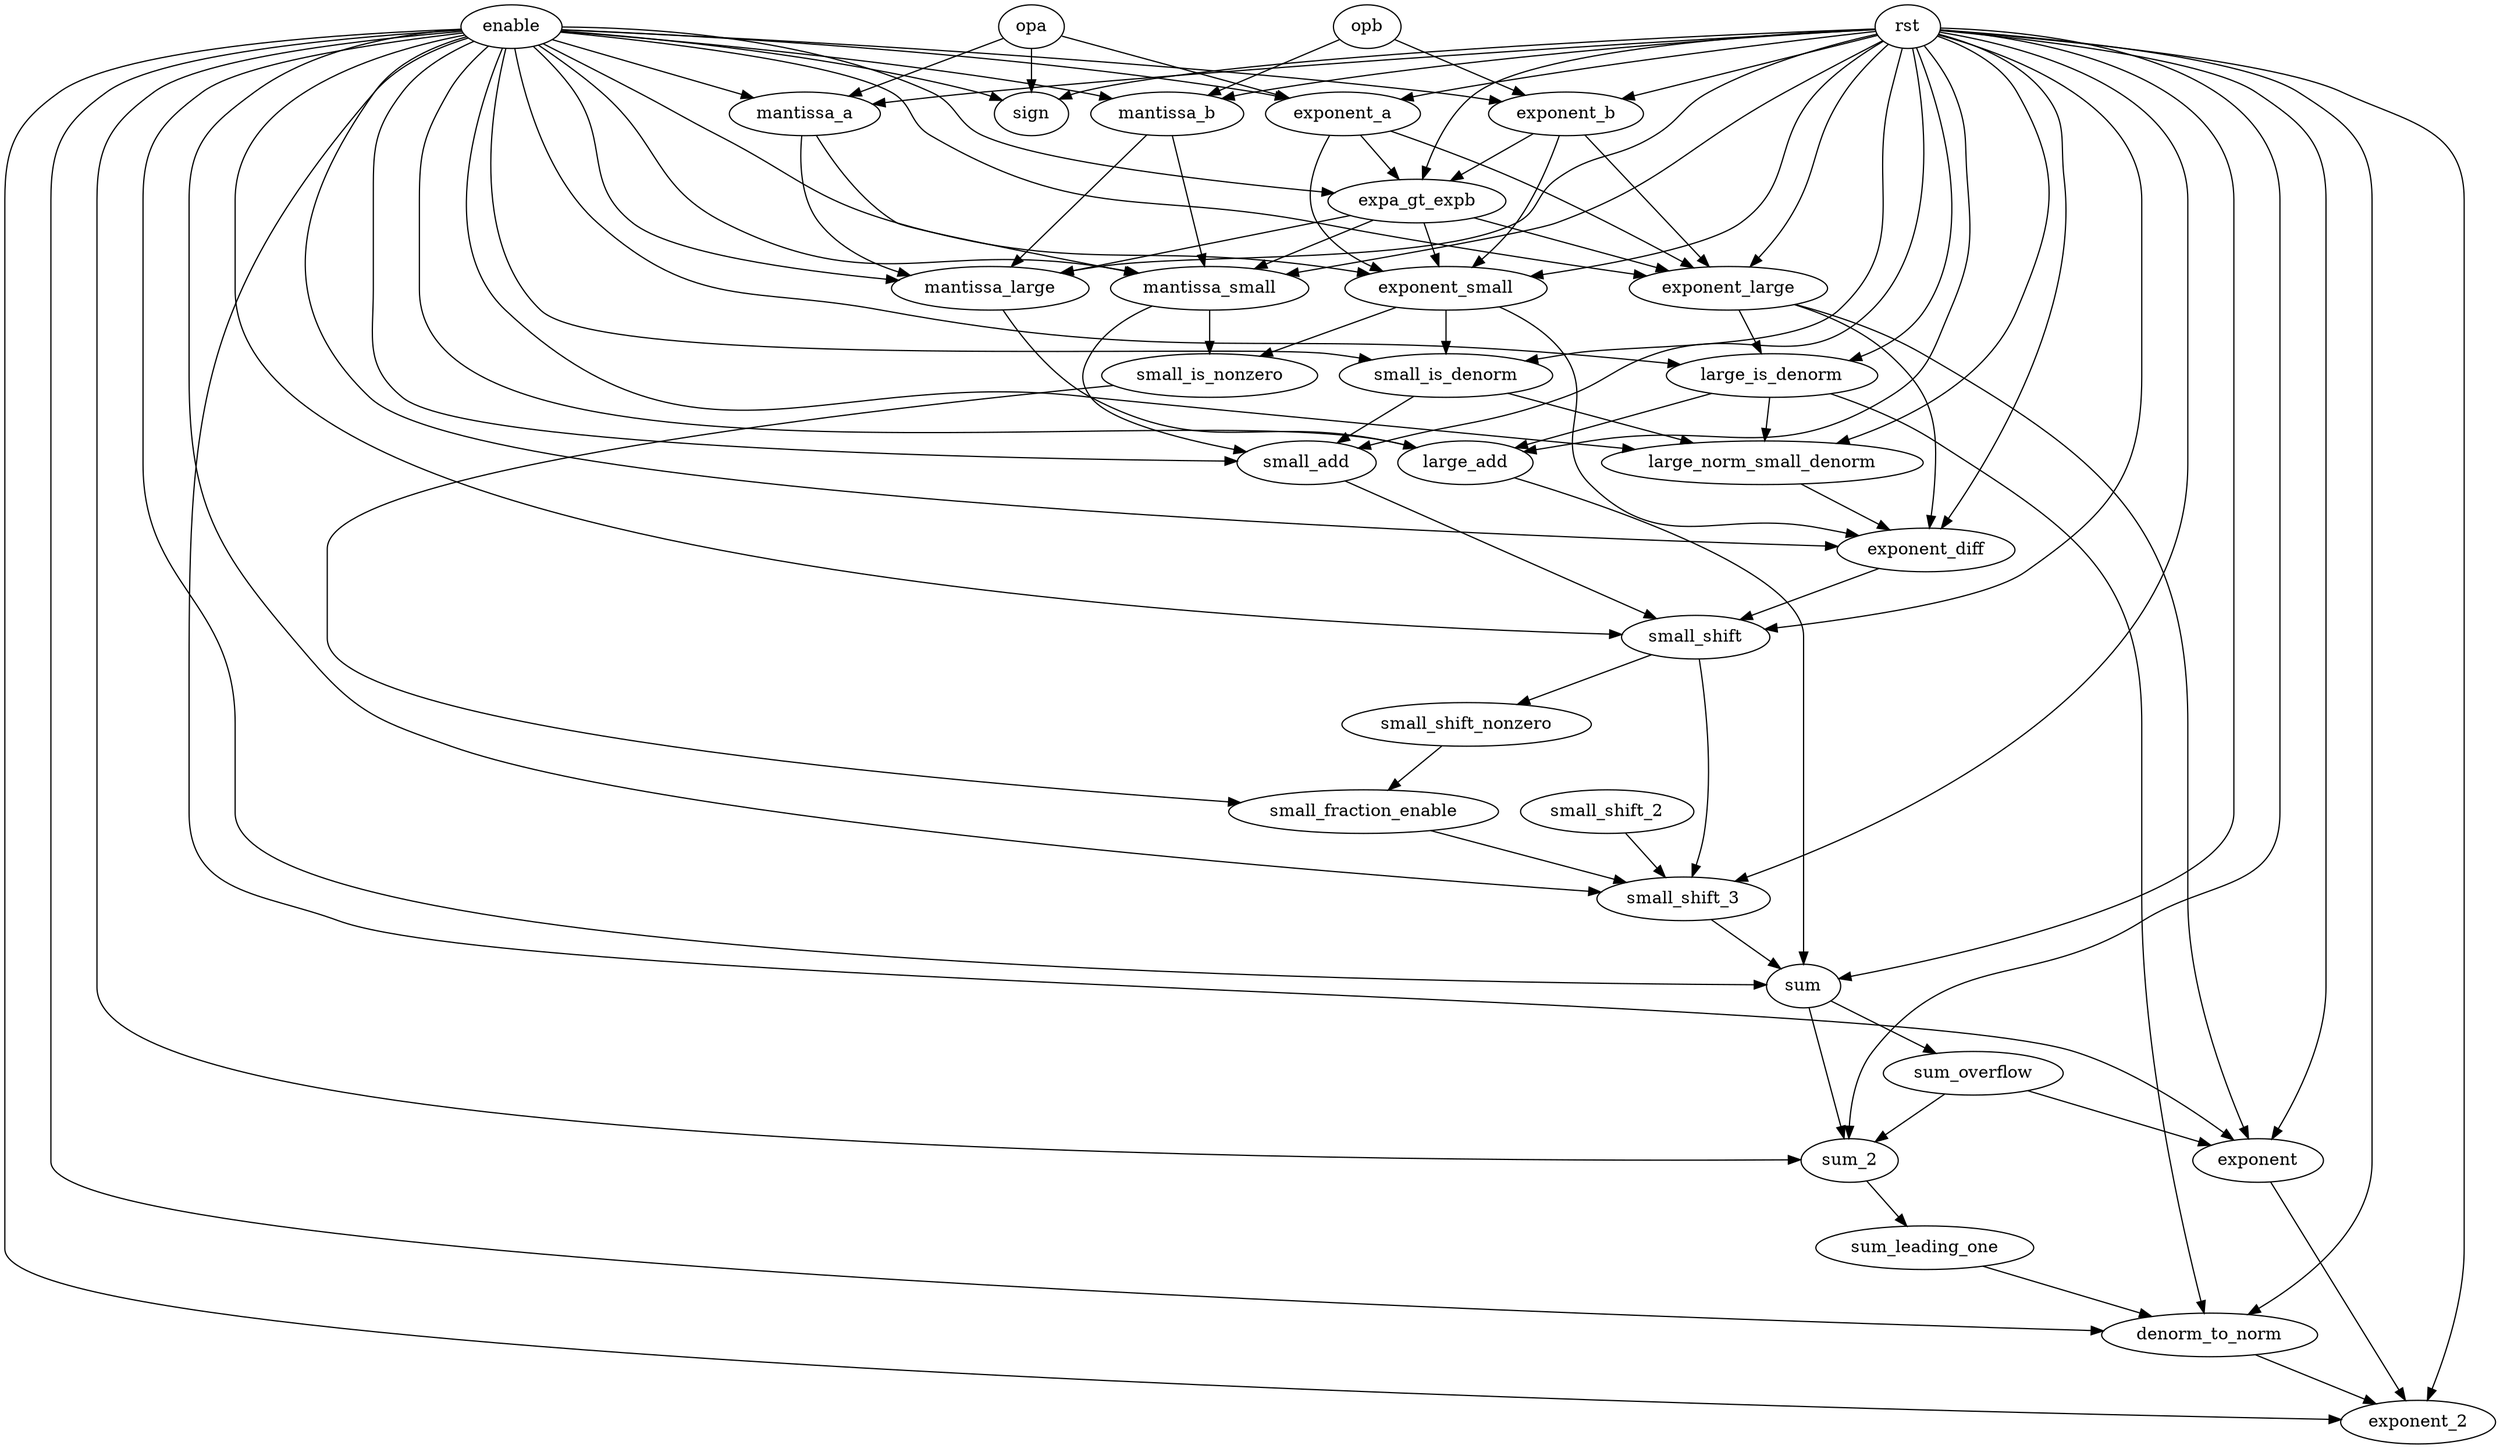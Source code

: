 strict digraph "" {
	exponent_diff -> small_shift	 [weight=1.0];
	mantissa_large -> large_add	 [weight=1.0];
	sum_2 -> sum_leading_one	 [weight=1.0];
	large_is_denorm -> large_norm_small_denorm	 [weight=1.0];
	large_is_denorm -> denorm_to_norm	 [weight=1.0];
	large_is_denorm -> large_add	 [weight=1.0];
	sum_leading_one -> denorm_to_norm	 [weight=1.0];
	exponent_b -> exponent_large	 [weight=1.0];
	exponent_b -> exponent_small	 [weight=1.0];
	exponent_b -> expa_gt_expb	 [weight=1.0];
	sum_overflow -> sum_2	 [weight=1.0];
	sum_overflow -> exponent	 [weight=1.0];
	exponent_large -> exponent_diff	 [weight=1.0];
	exponent_large -> large_is_denorm	 [weight=1.0];
	exponent_large -> exponent	 [weight=1.0];
	exponent -> exponent_2	 [weight=1.0];
	small_shift_2 -> small_shift_3	 [weight=1.0];
	small_shift_3 -> sum	 [weight=1.0];
	sum -> sum_2	 [weight=1.0];
	sum -> sum_overflow	 [weight=1.0];
	exponent_small -> exponent_diff	 [weight=1.0];
	exponent_small -> small_is_nonzero	 [weight=1.0];
	exponent_small -> small_is_denorm	 [weight=1.0];
	small_add -> small_shift	 [weight=1.0];
	enable -> exponent_diff	 [weight=1.0];
	enable -> mantissa_large	 [weight=1.0];
	enable -> sign	 [weight=1.0];
	enable -> sum_2	 [weight=1.0];
	enable -> large_is_denorm	 [weight=1.0];
	enable -> exponent_b	 [weight=1.0];
	enable -> exponent_large	 [weight=1.0];
	enable -> exponent	 [weight=1.0];
	enable -> small_shift_3	 [weight=1.0];
	enable -> sum	 [weight=1.0];
	enable -> exponent_small	 [weight=1.0];
	enable -> small_add	 [weight=1.0];
	enable -> large_norm_small_denorm	 [weight=1.0];
	enable -> exponent_a	 [weight=1.0];
	enable -> denorm_to_norm	 [weight=1.0];
	enable -> mantissa_small	 [weight=1.0];
	enable -> small_shift	 [weight=1.0];
	enable -> exponent_2	 [weight=1.0];
	enable -> small_is_denorm	 [weight=1.0];
	enable -> mantissa_b	 [weight=1.0];
	enable -> mantissa_a	 [weight=1.0];
	enable -> large_add	 [weight=1.0];
	enable -> expa_gt_expb	 [weight=1.0];
	small_fraction_enable -> small_shift_3	 [weight=1.0];
	large_norm_small_denorm -> exponent_diff	 [weight=1.0];
	small_is_nonzero -> small_fraction_enable	 [weight=1.0];
	exponent_a -> exponent_large	 [weight=1.0];
	exponent_a -> exponent_small	 [weight=1.0];
	exponent_a -> expa_gt_expb	 [weight=1.0];
	small_shift_nonzero -> small_fraction_enable	 [weight=1.0];
	opb -> exponent_b	 [weight=1.0];
	opb -> mantissa_b	 [weight=1.0];
	rst -> exponent_diff	 [weight=2.0];
	rst -> mantissa_large	 [weight=2.0];
	rst -> sign	 [weight=2.0];
	rst -> sum_2	 [weight=2.0];
	rst -> large_is_denorm	 [weight=2.0];
	rst -> exponent_b	 [weight=2.0];
	rst -> exponent_large	 [weight=2.0];
	rst -> exponent	 [weight=2.0];
	rst -> small_shift_3	 [weight=2.0];
	rst -> sum	 [weight=2.0];
	rst -> exponent_small	 [weight=2.0];
	rst -> small_add	 [weight=2.0];
	rst -> large_norm_small_denorm	 [weight=2.0];
	rst -> exponent_a	 [weight=2.0];
	rst -> denorm_to_norm	 [weight=2.0];
	rst -> mantissa_small	 [weight=2.0];
	rst -> small_shift	 [weight=2.0];
	rst -> exponent_2	 [weight=2.0];
	rst -> small_is_denorm	 [weight=2.0];
	rst -> mantissa_b	 [weight=2.0];
	rst -> mantissa_a	 [weight=2.0];
	rst -> large_add	 [weight=2.0];
	rst -> expa_gt_expb	 [weight=2.0];
	denorm_to_norm -> exponent_2	 [weight=1.0];
	mantissa_small -> small_add	 [weight=1.0];
	mantissa_small -> small_is_nonzero	 [weight=1.0];
	small_shift -> small_shift_3	 [weight=1.0];
	small_shift -> small_shift_nonzero	 [weight=1.0];
	small_is_denorm -> small_add	 [weight=1.0];
	small_is_denorm -> large_norm_small_denorm	 [weight=1.0];
	mantissa_b -> mantissa_large	 [weight=1.0];
	mantissa_b -> mantissa_small	 [weight=1.0];
	mantissa_a -> mantissa_large	 [weight=1.0];
	mantissa_a -> mantissa_small	 [weight=1.0];
	large_add -> sum	 [weight=1.0];
	expa_gt_expb -> mantissa_large	 [weight=1.0];
	expa_gt_expb -> exponent_large	 [weight=1.0];
	expa_gt_expb -> exponent_small	 [weight=1.0];
	expa_gt_expb -> mantissa_small	 [weight=1.0];
	opa -> sign	 [weight=1.0];
	opa -> exponent_a	 [weight=1.0];
	opa -> mantissa_a	 [weight=1.0];
}
